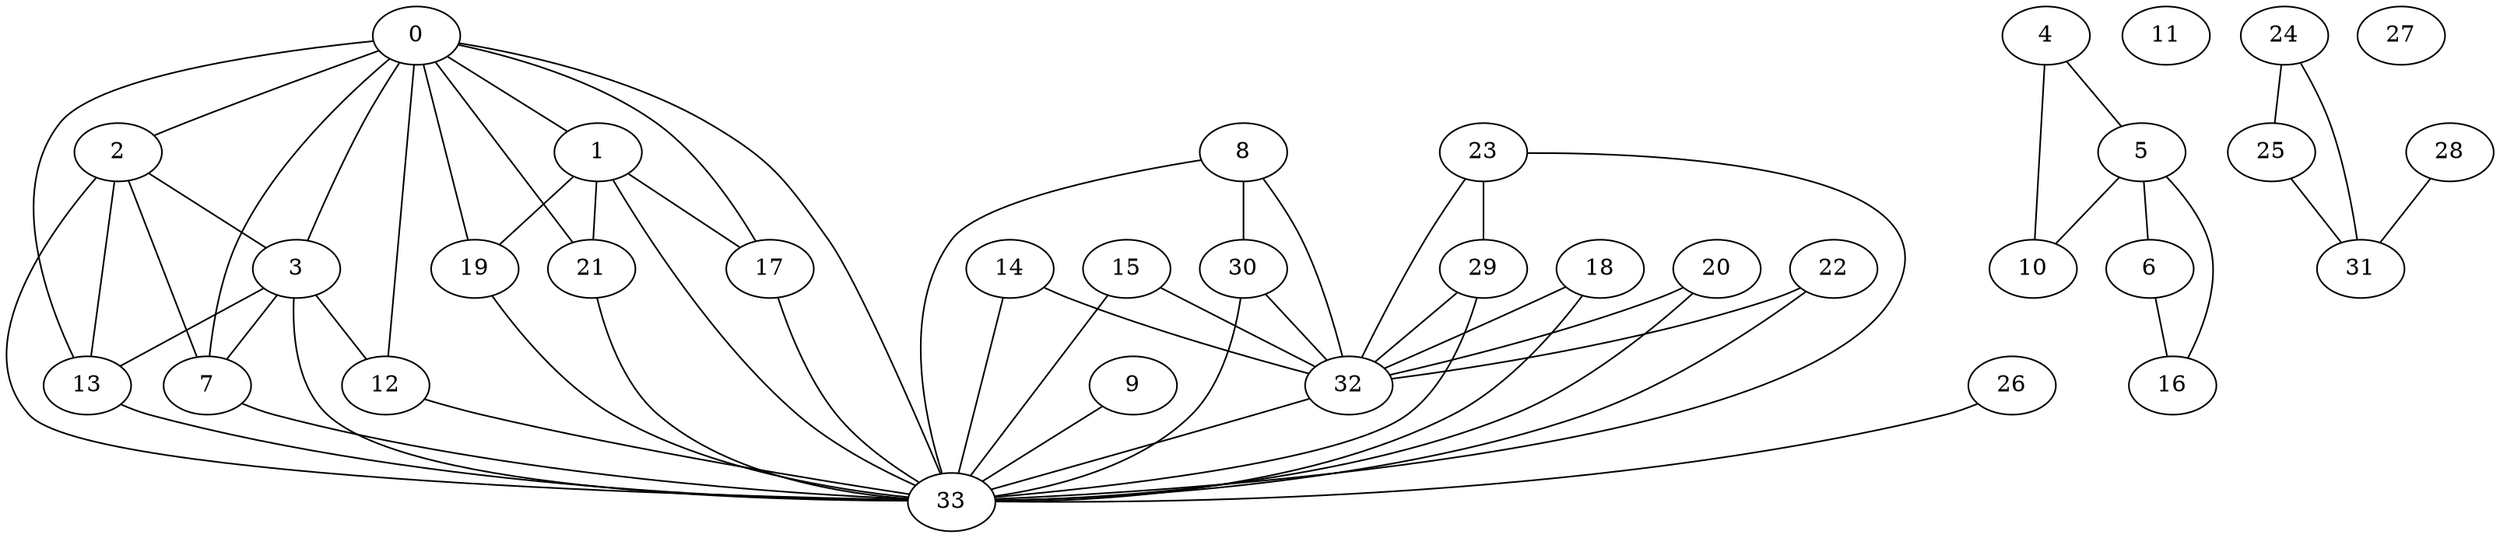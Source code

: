 graph {
	0 -- 1
	0 -- 2
	0 -- 3
	0 -- 7
	0 -- 12
	0 -- 13
	0 -- 17
	0 -- 19
	0 -- 21
	0 -- 33
	1 -- 17
	1 -- 19
	1 -- 21
	1 -- 33
	2 -- 3
	2 -- 7
	2 -- 13
	2 -- 33
	3 -- 7
	3 -- 12
	3 -- 13
	3 -- 33
	4 -- 5
	4 -- 10
	5 -- 6
	5 -- 10
	5 -- 16
	6 -- 16
	7 -- 33
	8 -- 30
	8 -- 32
	8 -- 33
	9 -- 33
	11
	12 -- 33
	13 -- 33
	14 -- 32
	14 -- 33
	15 -- 32
	15 -- 33
	17 -- 33
	18 -- 32
	18 -- 33
	19 -- 33
	20 -- 32
	20 -- 33
	21 -- 33
	22 -- 32
	22 -- 33
	23 -- 29
	23 -- 32
	23 -- 33
	24 -- 25
	24 -- 31
	25 -- 31
	26 -- 33
	27
	28 -- 31
	29 -- 32
	29 -- 33
	30 -- 32
	30 -- 33
	32 -- 33
}
